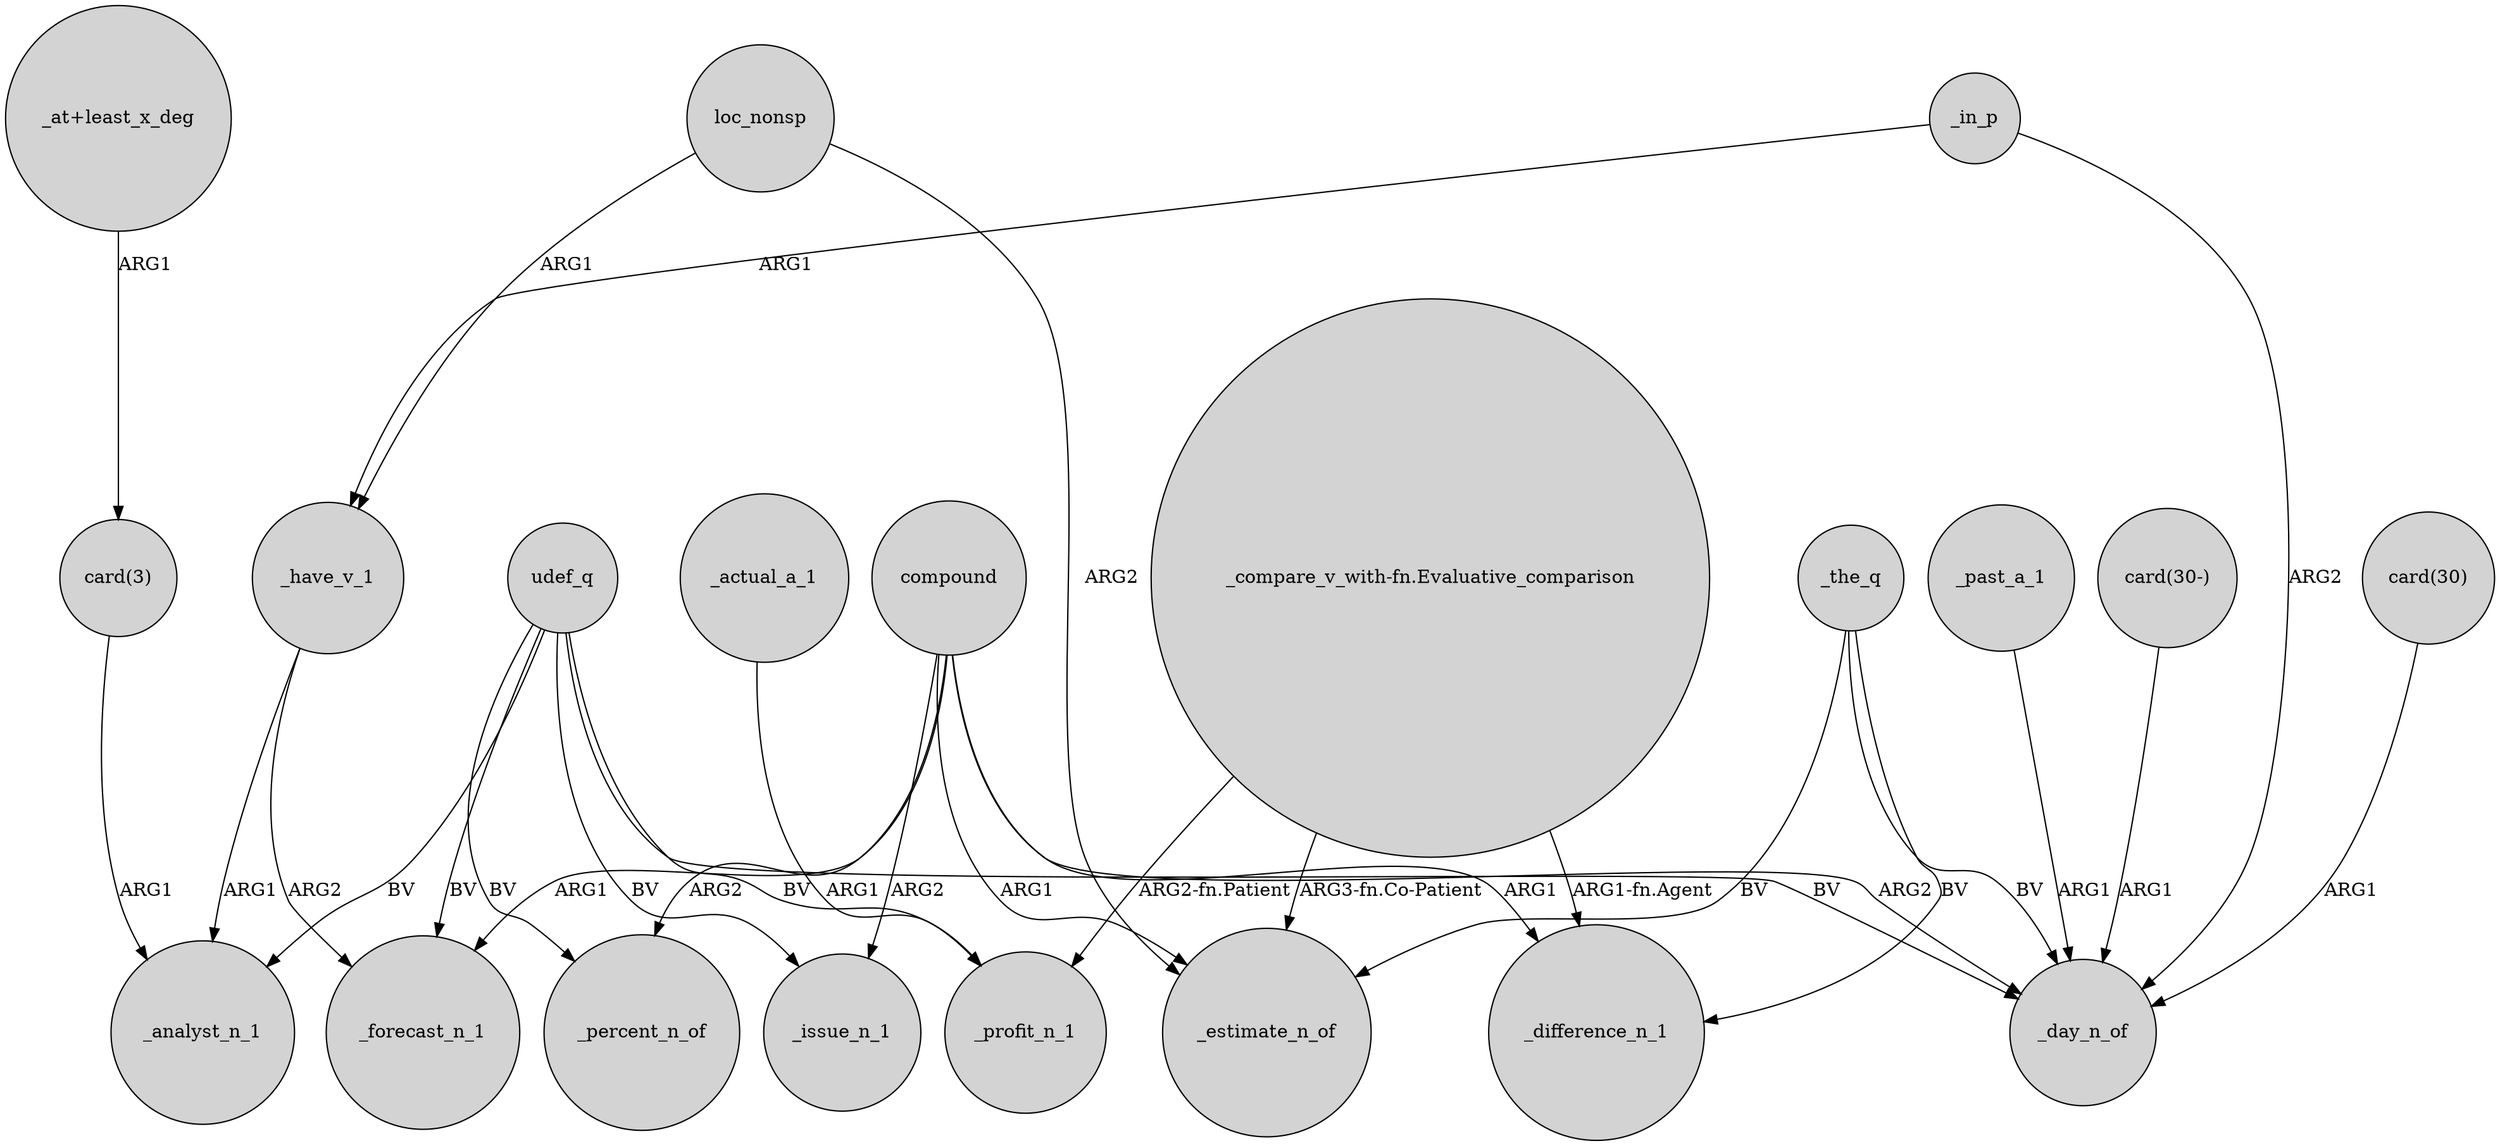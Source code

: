 digraph {
	node [shape=circle style=filled]
	_have_v_1 -> _analyst_n_1 [label=ARG1]
	compound -> _estimate_n_of [label=ARG1]
	"_at+least_x_deg" -> "card(3)" [label=ARG1]
	compound -> _day_n_of [label=ARG2]
	loc_nonsp -> _estimate_n_of [label=ARG2]
	"_compare_v_with-fn.Evaluative_comparison" -> _profit_n_1 [label="ARG2-fn.Patient"]
	udef_q -> _day_n_of [label=BV]
	"card(30-)" -> _day_n_of [label=ARG1]
	compound -> _percent_n_of [label=ARG2]
	_the_q -> _day_n_of [label=BV]
	_the_q -> _difference_n_1 [label=BV]
	_actual_a_1 -> _profit_n_1 [label=ARG1]
	udef_q -> _issue_n_1 [label=BV]
	compound -> _difference_n_1 [label=ARG1]
	_the_q -> _estimate_n_of [label=BV]
	"card(3)" -> _analyst_n_1 [label=ARG1]
	loc_nonsp -> _have_v_1 [label=ARG1]
	compound -> _issue_n_1 [label=ARG2]
	udef_q -> _forecast_n_1 [label=BV]
	compound -> _forecast_n_1 [label=ARG1]
	"_compare_v_with-fn.Evaluative_comparison" -> _difference_n_1 [label="ARG1-fn.Agent"]
	"_compare_v_with-fn.Evaluative_comparison" -> _estimate_n_of [label="ARG3-fn.Co-Patient"]
	_have_v_1 -> _forecast_n_1 [label=ARG2]
	udef_q -> _profit_n_1 [label=BV]
	udef_q -> _percent_n_of [label=BV]
	_in_p -> _have_v_1 [label=ARG1]
	"card(30)" -> _day_n_of [label=ARG1]
	udef_q -> _analyst_n_1 [label=BV]
	_past_a_1 -> _day_n_of [label=ARG1]
	_in_p -> _day_n_of [label=ARG2]
}

